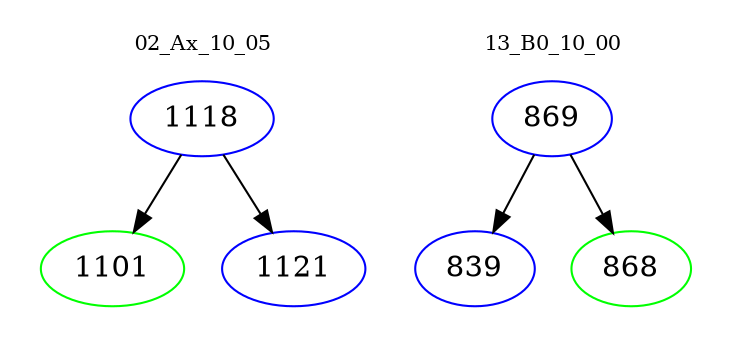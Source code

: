 digraph{
subgraph cluster_0 {
color = white
label = "02_Ax_10_05";
fontsize=10;
T0_1118 [label="1118", color="blue"]
T0_1118 -> T0_1101 [color="black"]
T0_1101 [label="1101", color="green"]
T0_1118 -> T0_1121 [color="black"]
T0_1121 [label="1121", color="blue"]
}
subgraph cluster_1 {
color = white
label = "13_B0_10_00";
fontsize=10;
T1_869 [label="869", color="blue"]
T1_869 -> T1_839 [color="black"]
T1_839 [label="839", color="blue"]
T1_869 -> T1_868 [color="black"]
T1_868 [label="868", color="green"]
}
}
